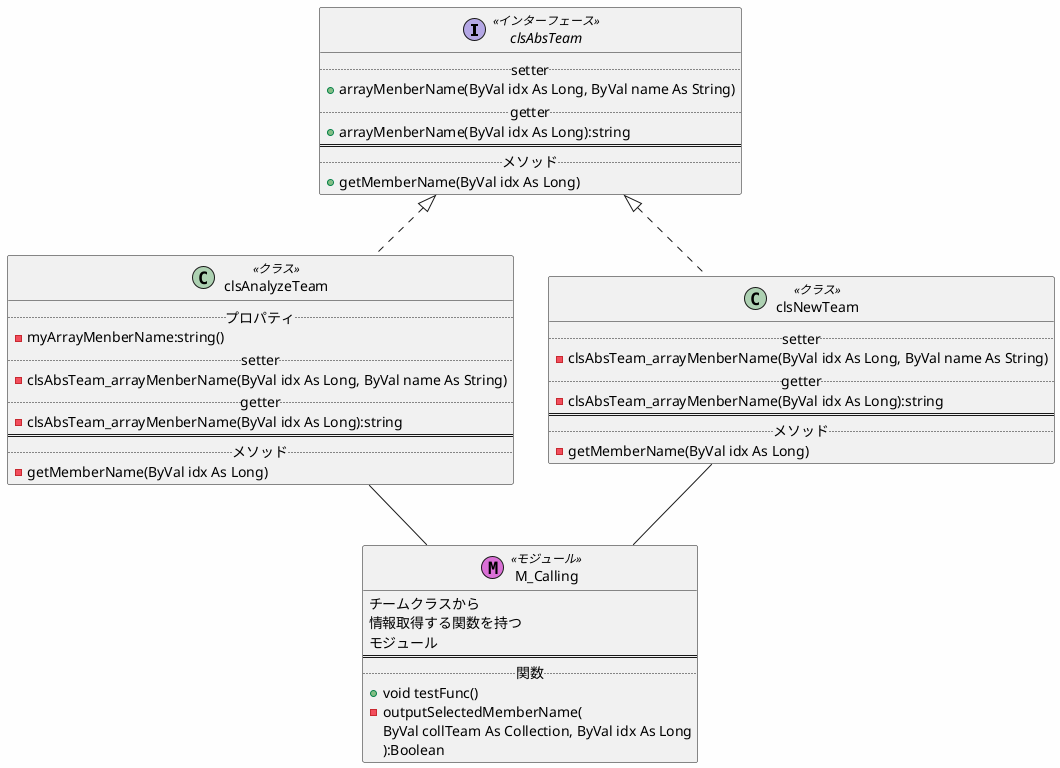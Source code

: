 @startuml

skinparam{
    BackgroundColor #fefefe
}

interface clsAbsTeam<<インターフェース>>{
    ..setter..
    +arrayMenberName(ByVal idx As Long, ByVal name As String)
    ..getter..
    +arrayMenberName(ByVal idx As Long):string
    ==
    ..メソッド..
    +getMemberName(ByVal idx As Long)
}

class clsAnalyzeTeam<<クラス>>{
    ..プロパティ..
    -myArrayMenberName:string()
    ..setter..
    -clsAbsTeam_arrayMenberName(ByVal idx As Long, ByVal name As String)
    ..getter..
    -clsAbsTeam_arrayMenberName(ByVal idx As Long):string
    ==
    ..メソッド..
    -getMemberName(ByVal idx As Long)
}
class clsNewTeam<<クラス>>{
    ..setter..
    -clsAbsTeam_arrayMenberName(ByVal idx As Long, ByVal name As String)
    ..getter..
    -clsAbsTeam_arrayMenberName(ByVal idx As Long):string
    ==
    ..メソッド..
    -getMemberName(ByVal idx As Long)
}
class M_Calling<<モジュール>><< (M,orchid) >>{
    チームクラスから
    情報取得する関数を持つ
    モジュール
    ==
    ..関数..
    +void testFunc()
    -outputSelectedMemberName(
        ByVal collTeam As Collection, ByVal idx As Long
    ):Boolean
}

clsAbsTeam <|.. clsAnalyzeTeam
clsAbsTeam <|.. clsNewTeam
clsAnalyzeTeam -- M_Calling
clsNewTeam -- M_Calling

@enduml